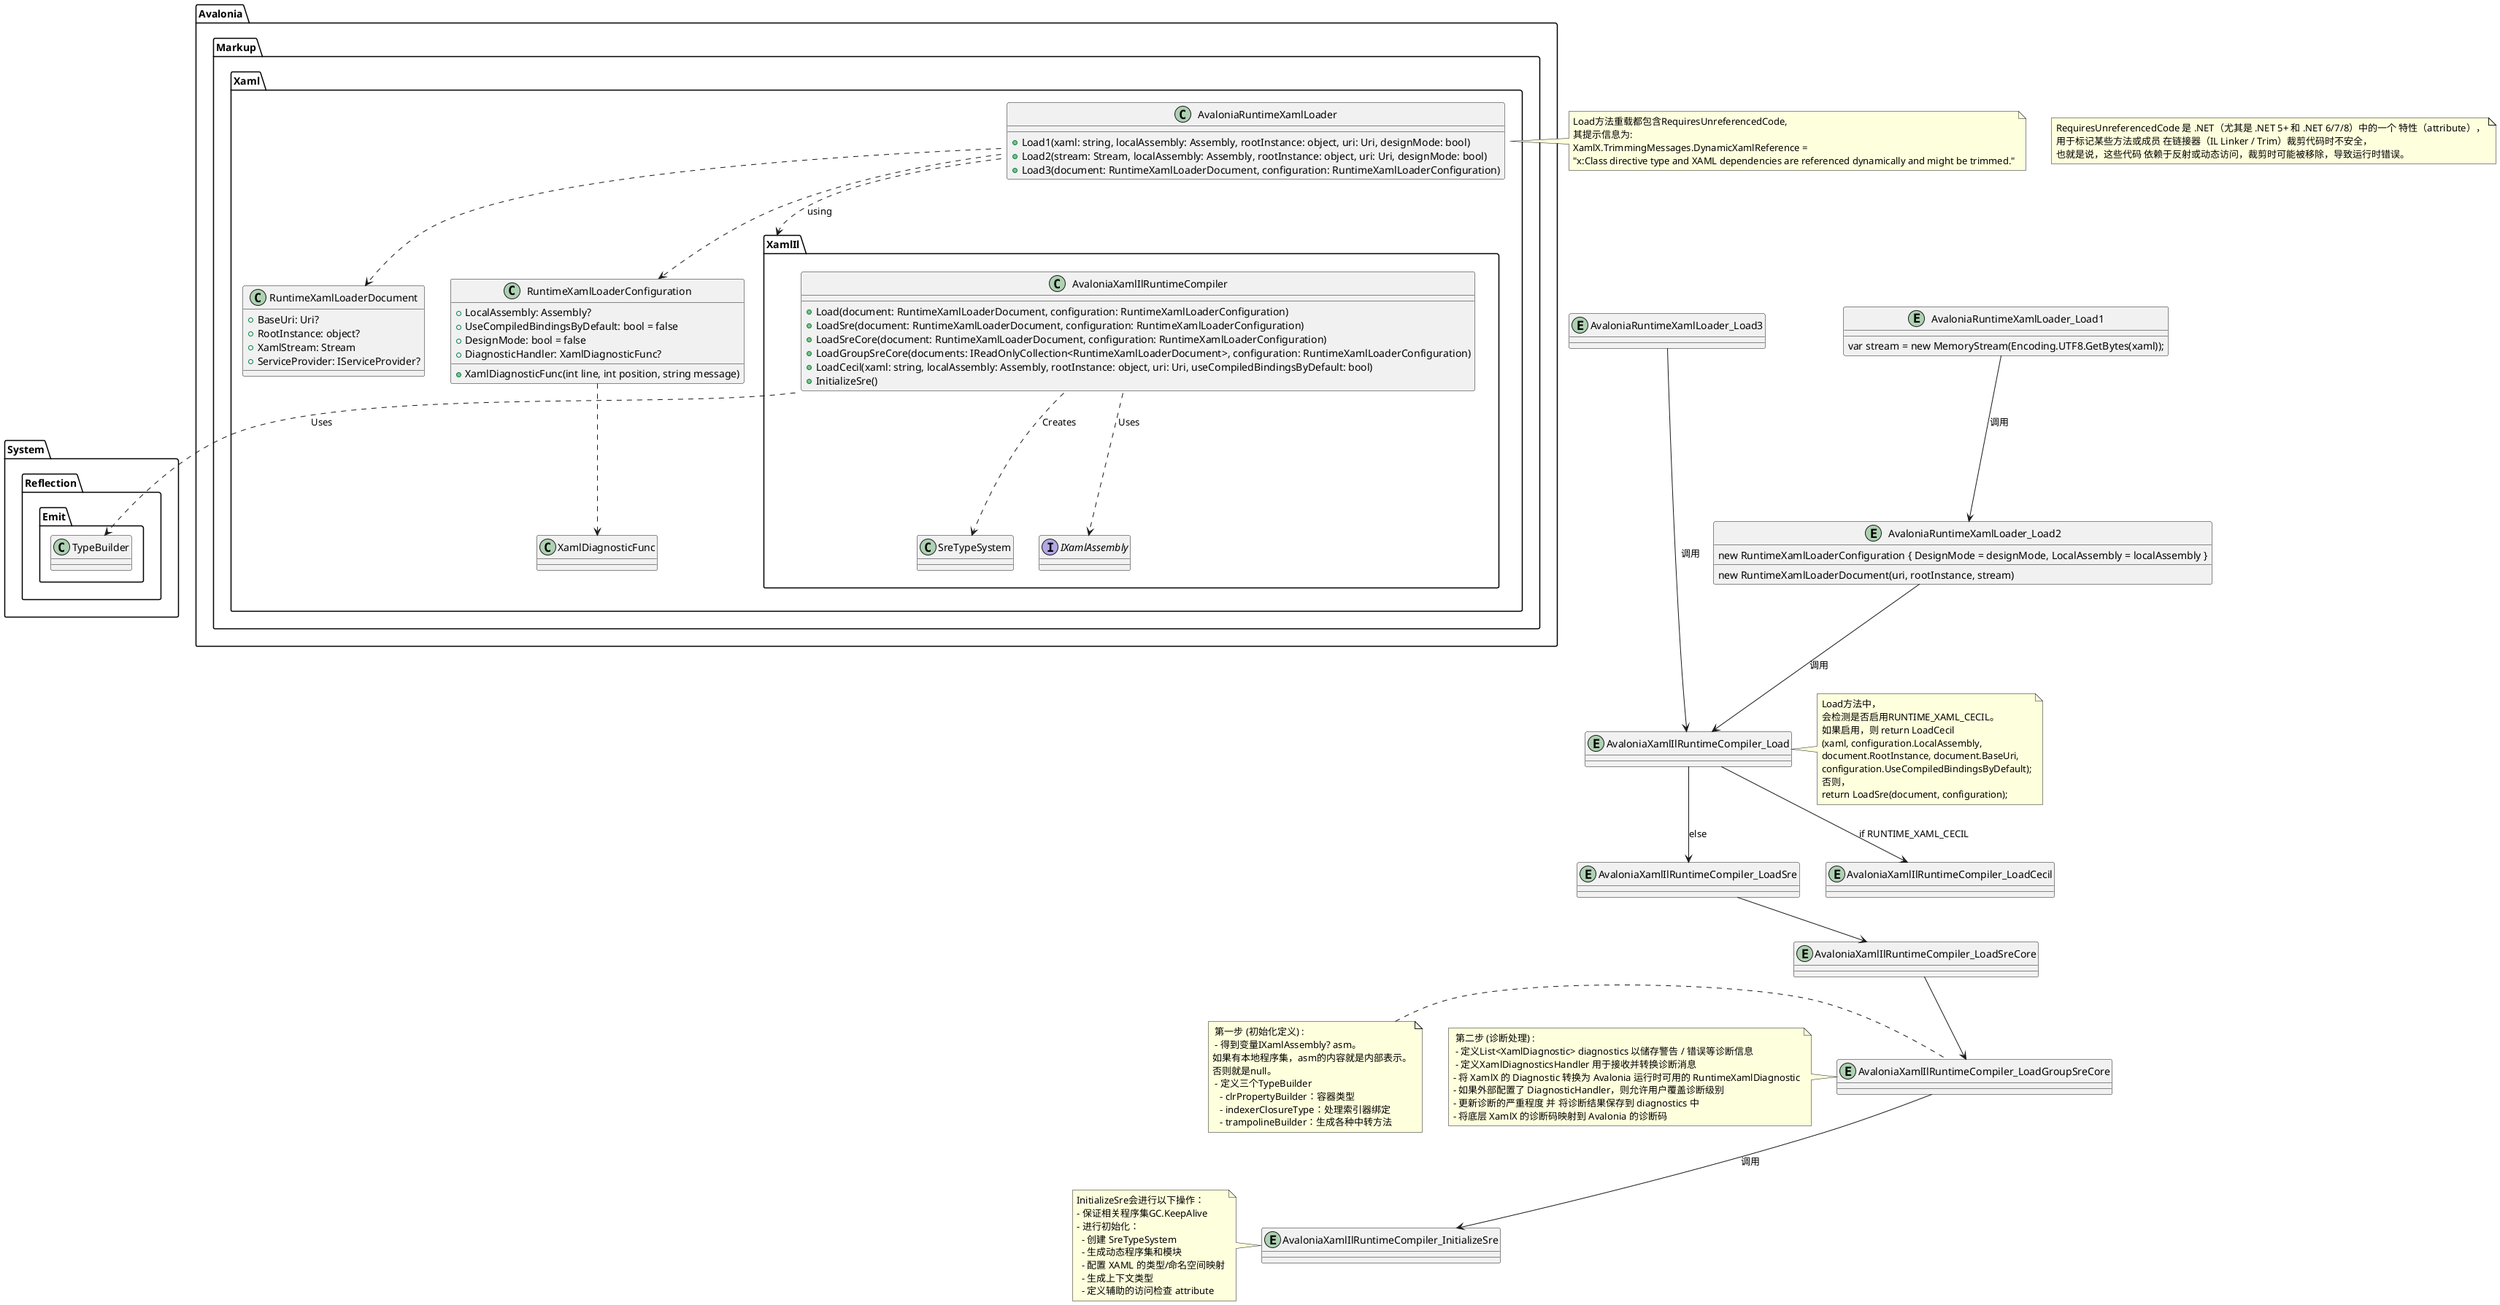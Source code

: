 @startuml
namespace Avalonia.Markup.Xaml {
    class AvaloniaRuntimeXamlLoader {
        + Load1(xaml: string, localAssembly: Assembly, rootInstance: object, uri: Uri, designMode: bool)
        + Load2(stream: Stream, localAssembly: Assembly, rootInstance: object, uri: Uri, designMode: bool)
        + Load3(document: RuntimeXamlLoaderDocument, configuration: RuntimeXamlLoaderConfiguration)
    }

    class RuntimeXamlLoaderDocument {
        + BaseUri: Uri?
        + RootInstance: object?
        + XamlStream: Stream
        + ServiceProvider: IServiceProvider?
    }

    class RuntimeXamlLoaderConfiguration {
        + LocalAssembly: Assembly?
        + UseCompiledBindingsByDefault: bool = false
        + DesignMode: bool = false
        + DiagnosticHandler: XamlDiagnosticFunc?
        + XamlDiagnosticFunc(int line, int position, string message)
    }

    AvaloniaRuntimeXamlLoader ..> RuntimeXamlLoaderDocument
    AvaloniaRuntimeXamlLoader ..> RuntimeXamlLoaderConfiguration
    RuntimeXamlLoaderConfiguration ..> XamlDiagnosticFunc
}

' 建立伪节点代表方法
entity AvaloniaRuntimeXamlLoader_Load1 {
  var stream = new MemoryStream(Encoding.UTF8.GetBytes(xaml));
}
entity AvaloniaRuntimeXamlLoader_Load2 {
  new RuntimeXamlLoaderDocument(uri, rootInstance, stream)
  new RuntimeXamlLoaderConfiguration { DesignMode = designMode, LocalAssembly = localAssembly }
}
entity AvaloniaRuntimeXamlLoader_Load3
entity AvaloniaXamlIlRuntimeCompiler_Load
entity AvaloniaXamlIlRuntimeCompiler_LoadCecil
entity AvaloniaXamlIlRuntimeCompiler_LoadSre
entity AvaloniaXamlIlRuntimeCompiler_LoadSreCore
entity AvaloniaXamlIlRuntimeCompiler_LoadGroupSreCore

' 隐藏连线，把伪节点放到类方法对应的位置
Avalonia.Markup.Xaml.AvaloniaRuntimeXamlLoader::Load1 -[hidden]- AvaloniaRuntimeXamlLoader_Load1
Avalonia.Markup.Xaml.AvaloniaRuntimeXamlLoader::Load2 -[hidden]- AvaloniaRuntimeXamlLoader_Load2
Avalonia.Markup.Xaml.AvaloniaRuntimeXamlLoader::Load3 -[hidden]- AvaloniaRuntimeXamlLoader_Load3
Avalonia.Markup.Xaml.XamlIl.AvaloniaXamlIlRuntimeCompiler::Load -[hidden]- AvaloniaXamlIlRuntimeCompiler_Load

' 实际箭头
AvaloniaRuntimeXamlLoader_Load1 --> AvaloniaRuntimeXamlLoader_Load2 : 调用
AvaloniaRuntimeXamlLoader_Load2 --> AvaloniaXamlIlRuntimeCompiler_Load : 调用
AvaloniaRuntimeXamlLoader_Load3 --> AvaloniaXamlIlRuntimeCompiler_Load : 调用
AvaloniaXamlIlRuntimeCompiler_Load --> AvaloniaXamlIlRuntimeCompiler_LoadCecil : if RUNTIME_XAML_CECIL
AvaloniaXamlIlRuntimeCompiler_Load --> AvaloniaXamlIlRuntimeCompiler_LoadSre : else
AvaloniaXamlIlRuntimeCompiler_LoadSre --> AvaloniaXamlIlRuntimeCompiler_LoadSreCore
AvaloniaXamlIlRuntimeCompiler_LoadSreCore --> AvaloniaXamlIlRuntimeCompiler_LoadGroupSreCore

note right of AvaloniaRuntimeXamlLoader
  Load方法重载都包含RequiresUnreferencedCode,
  其提示信息为:
  XamlX.TrimmingMessages.DynamicXamlReference =
  "x:Class directive type and XAML dependencies are referenced dynamically and might be trimmed."
end note

note as N1
  RequiresUnreferencedCode 是 .NET（尤其是 .NET 5+ 和 .NET 6/7/8）中的一个 特性（attribute），
  用于标记某些方法或成员 在链接器（IL Linker / Trim）裁剪代码时不安全，
  也就是说，这些代码 依赖于反射或动态访问，裁剪时可能被移除，导致运行时错误。
end note

note right of AvaloniaXamlIlRuntimeCompiler_Load
  Load方法中，
  会检测是否启用RUNTIME_XAML_CECIL。
  如果启用，则 return LoadCecil
  (xaml, configuration.LocalAssembly, 
  document.RootInstance, document.BaseUri, 
  configuration.UseCompiledBindingsByDefault);
  否则，
  return LoadSre(document, configuration);
end note

package Avalonia.Markup.Xaml.XamlIl {
    class AvaloniaXamlIlRuntimeCompiler {
        + Load(document: RuntimeXamlLoaderDocument, configuration: RuntimeXamlLoaderConfiguration)
        + LoadSre(document: RuntimeXamlLoaderDocument, configuration: RuntimeXamlLoaderConfiguration)
        + LoadSreCore(document: RuntimeXamlLoaderDocument, configuration: RuntimeXamlLoaderConfiguration)
        + LoadGroupSreCore(documents: IReadOnlyCollection<RuntimeXamlLoaderDocument>, configuration: RuntimeXamlLoaderConfiguration)
        + LoadCecil(xaml: string, localAssembly: Assembly, rootInstance: object, uri: Uri, useCompiledBindingsByDefault: bool)
        + InitializeSre()
    }
}

Avalonia.Markup.Xaml.AvaloniaRuntimeXamlLoader ..> Avalonia.Markup.Xaml.XamlIl : using

entity AvaloniaXamlIlRuntimeCompiler_InitializeSre
Avalonia.Markup.Xaml.XamlIl.AvaloniaXamlIlRuntimeCompiler::InitializeSre -[hidden]- AvaloniaXamlIlRuntimeCompiler_InitializeSre
AvaloniaXamlIlRuntimeCompiler_LoadGroupSreCore --> AvaloniaXamlIlRuntimeCompiler_InitializeSre : 调用

note left of AvaloniaXamlIlRuntimeCompiler_InitializeSre
  InitializeSre会进行以下操作：
  - 保证相关程序集GC.KeepAlive
  - 进行初始化：
    - 创建 SreTypeSystem
    - 生成动态程序集和模块
    - 配置 XAML 的类型/命名空间映射
    - 生成上下文类型
    - 定义辅助的访问检查 attribute
end note

package Avalonia.Markup.Xaml.XamlIl {
    class SreTypeSystem {
    }
    AvaloniaXamlIlRuntimeCompiler ..> SreTypeSystem : Creates
}

package System.Reflection.Emit {
    class TypeBuilder {
    }
}

package Avalonia.Markup.Xaml.XamlIl {
    interface IXamlAssembly {
    }
}


Avalonia.Markup.Xaml.XamlIl.AvaloniaXamlIlRuntimeCompiler ..> System.Reflection.Emit.TypeBuilder : Uses
Avalonia.Markup.Xaml.XamlIl.AvaloniaXamlIlRuntimeCompiler ..> Avalonia.Markup.Xaml.XamlIl.IXamlAssembly : Uses

note left of AvaloniaXamlIlRuntimeCompiler_LoadGroupSreCore
  第一步 (初始化定义) :
  - 得到变量IXamlAssembly? asm。
	如果有本地程序集，asm的内容就是内部表示。
	否则就是null。
  - 定义三个TypeBuilder
    - clrPropertyBuilder：容器类型
    - indexerClosureType：处理索引器绑定
    - trampolineBuilder：生成各种中转方法
end note

note left of AvaloniaXamlIlRuntimeCompiler_LoadGroupSreCore
  第二步 (诊断处理) :
  - 定义List<XamlDiagnostic> diagnostics 以储存警告 / 错误等诊断信息
  - 定义XamlDiagnosticsHandler 用于接收并转换诊断消息
	- 将 XamlX 的 Diagnostic 转换为 Avalonia 运行时可用的 RuntimeXamlDiagnostic
	- 如果外部配置了 DiagnosticHandler，则允许用户覆盖诊断级别
	- 更新诊断的严重程度 并 将诊断结果保存到 diagnostics 中
	- 将底层 XamlX 的诊断码映射到 Avalonia 的诊断码
end note

@enduml
